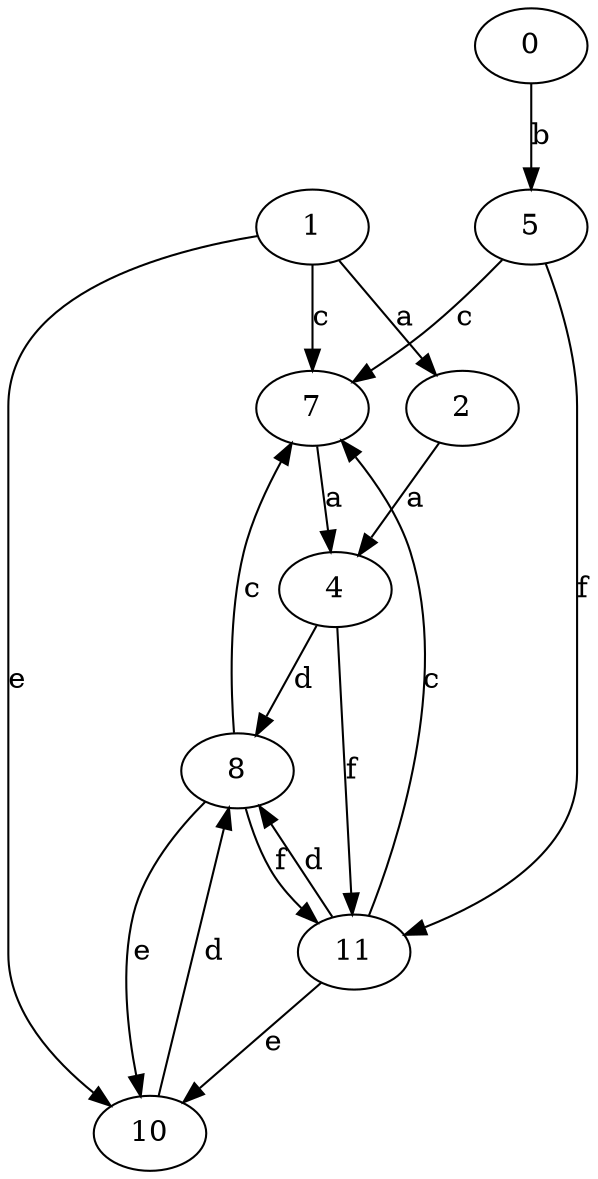 strict digraph  {
0;
1;
2;
4;
5;
7;
8;
10;
11;
0 -> 5  [label=b];
1 -> 2  [label=a];
1 -> 7  [label=c];
1 -> 10  [label=e];
2 -> 4  [label=a];
4 -> 8  [label=d];
4 -> 11  [label=f];
5 -> 7  [label=c];
5 -> 11  [label=f];
7 -> 4  [label=a];
8 -> 7  [label=c];
8 -> 10  [label=e];
8 -> 11  [label=f];
10 -> 8  [label=d];
11 -> 7  [label=c];
11 -> 8  [label=d];
11 -> 10  [label=e];
}
